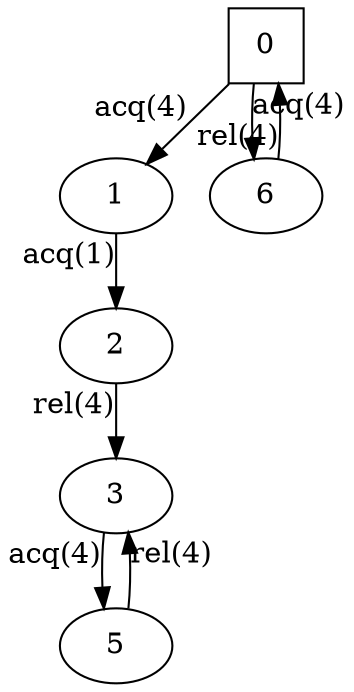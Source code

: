 digraph auto_3{
0[shape=square];
1;
2;
3;
5;
6;
2 -> 3[xlabel="rel(4)"];
3 -> 5[xlabel="acq(4)"];
5 -> 3[xlabel="rel(4)"];
6 -> 0[xlabel="rel(4)"];
1 -> 2[xlabel="acq(1)"];
0 -> 1[xlabel="acq(4)"];
0 -> 6[xlabel="acq(4)"];
}
